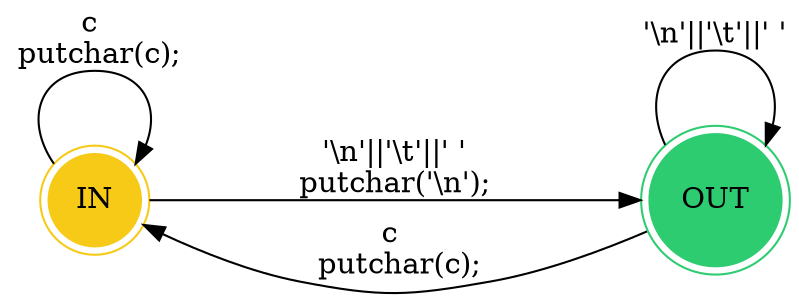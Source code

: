 digraph maquina_de_estado {
	rankdir = LR;
	ranksep = 2;
	nodesep = 0.5;

	node [shape = doublecircle style=filled]; IN OUT
	IN [ label="IN" color="#f7ca18" ]
	OUT [ label="OUT" color="#2ecc71" ]
	
	OUT -> OUT [ label="'\\n'||'\\t'||' '" ];
    OUT -> IN [ label="c \n putchar(c);"];
    IN -> IN [ label="c \n putchar(c);"];
    IN -> OUT [ label="'\\n'||'\\t'||' '\nputchar('\\n');" ];

}